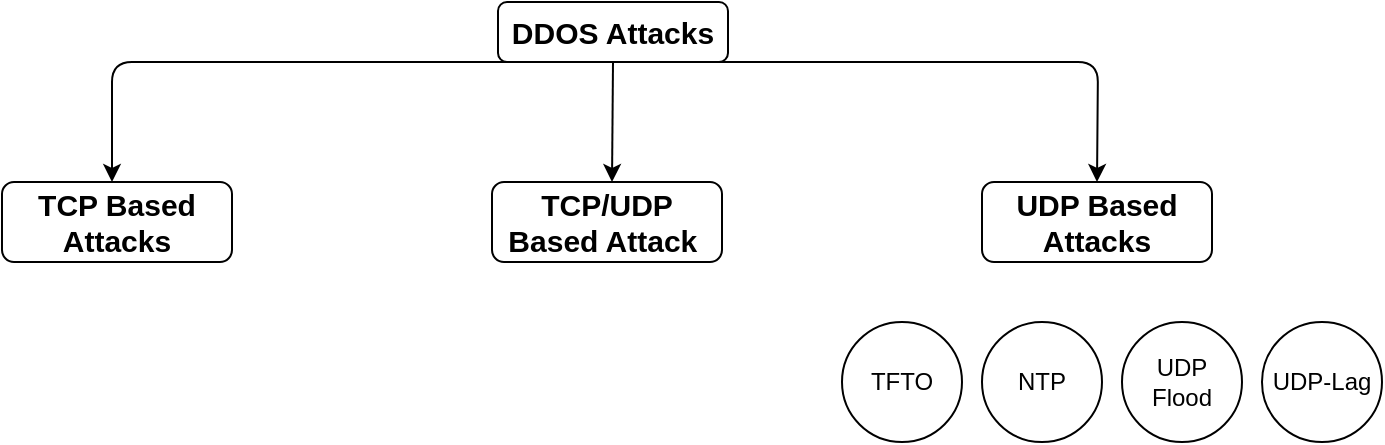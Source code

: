 <mxfile version="15.1.4" type="github">
  <diagram id="7lfphOHUjY3S9VdXCDPf" name="Page-1">
    <mxGraphModel dx="1175" dy="721" grid="1" gridSize="10" guides="1" tooltips="1" connect="1" arrows="1" fold="1" page="1" pageScale="1" pageWidth="850" pageHeight="1100" math="0" shadow="0">
      <root>
        <mxCell id="0" />
        <mxCell id="1" parent="0" />
        <mxCell id="yxyxZ8OIE2mSqDVHNegY-1" value="&lt;font style=&quot;font-size: 15px&quot;&gt;&lt;b&gt;DDOS Attacks&lt;/b&gt;&lt;/font&gt;" style="rounded=1;whiteSpace=wrap;html=1;" vertex="1" parent="1">
          <mxGeometry x="368" y="60" width="115" height="30" as="geometry" />
        </mxCell>
        <mxCell id="yxyxZ8OIE2mSqDVHNegY-5" value="" style="endArrow=classic;html=1;entryX=0.5;entryY=0;entryDx=0;entryDy=0;exitX=0.5;exitY=1;exitDx=0;exitDy=0;" edge="1" parent="1" source="yxyxZ8OIE2mSqDVHNegY-1">
          <mxGeometry width="50" height="50" relative="1" as="geometry">
            <mxPoint x="250" y="130" as="sourcePoint" />
            <mxPoint x="175" y="150" as="targetPoint" />
            <Array as="points">
              <mxPoint x="175" y="90" />
            </Array>
          </mxGeometry>
        </mxCell>
        <mxCell id="yxyxZ8OIE2mSqDVHNegY-6" value="" style="endArrow=classic;html=1;entryX=0.5;entryY=0;entryDx=0;entryDy=0;exitX=0.5;exitY=1;exitDx=0;exitDy=0;" edge="1" parent="1" source="yxyxZ8OIE2mSqDVHNegY-1" target="yxyxZ8OIE2mSqDVHNegY-12">
          <mxGeometry width="50" height="50" relative="1" as="geometry">
            <mxPoint x="805" y="130" as="sourcePoint" />
            <mxPoint x="660" y="150" as="targetPoint" />
            <Array as="points">
              <mxPoint x="668" y="90" />
            </Array>
          </mxGeometry>
        </mxCell>
        <mxCell id="yxyxZ8OIE2mSqDVHNegY-7" value="" style="endArrow=classic;html=1;exitX=0.5;exitY=1;exitDx=0;exitDy=0;" edge="1" parent="1" source="yxyxZ8OIE2mSqDVHNegY-1">
          <mxGeometry width="50" height="50" relative="1" as="geometry">
            <mxPoint x="400" y="390" as="sourcePoint" />
            <mxPoint x="425" y="150" as="targetPoint" />
          </mxGeometry>
        </mxCell>
        <mxCell id="yxyxZ8OIE2mSqDVHNegY-9" value="&lt;font style=&quot;font-size: 15px&quot;&gt;&lt;b&gt;TCP Based Attacks&lt;/b&gt;&lt;/font&gt;" style="rounded=1;whiteSpace=wrap;html=1;" vertex="1" parent="1">
          <mxGeometry x="120" y="150" width="115" height="40" as="geometry" />
        </mxCell>
        <mxCell id="yxyxZ8OIE2mSqDVHNegY-10" value="&lt;span style=&quot;font-size: 15px&quot;&gt;&lt;b&gt;TCP/UDP Based Attack&lt;span style=&quot;white-space: pre&quot;&gt;	&lt;/span&gt;&lt;/b&gt;&lt;/span&gt;" style="rounded=1;whiteSpace=wrap;html=1;" vertex="1" parent="1">
          <mxGeometry x="365" y="150" width="115" height="40" as="geometry" />
        </mxCell>
        <mxCell id="yxyxZ8OIE2mSqDVHNegY-12" value="&lt;font style=&quot;font-size: 15px&quot;&gt;&lt;b&gt;UDP Based Attacks&lt;/b&gt;&lt;/font&gt;" style="rounded=1;whiteSpace=wrap;html=1;" vertex="1" parent="1">
          <mxGeometry x="610" y="150" width="115" height="40" as="geometry" />
        </mxCell>
        <mxCell id="yxyxZ8OIE2mSqDVHNegY-21" value="" style="group" vertex="1" connectable="0" parent="1">
          <mxGeometry x="540" y="220" width="270" height="60" as="geometry" />
        </mxCell>
        <mxCell id="yxyxZ8OIE2mSqDVHNegY-13" value="UDP-Lag" style="ellipse;whiteSpace=wrap;html=1;aspect=fixed;" vertex="1" parent="yxyxZ8OIE2mSqDVHNegY-21">
          <mxGeometry x="210" width="60" height="60" as="geometry" />
        </mxCell>
        <mxCell id="yxyxZ8OIE2mSqDVHNegY-18" value="UDP Flood" style="ellipse;whiteSpace=wrap;html=1;aspect=fixed;" vertex="1" parent="yxyxZ8OIE2mSqDVHNegY-21">
          <mxGeometry x="140" width="60" height="60" as="geometry" />
        </mxCell>
        <mxCell id="yxyxZ8OIE2mSqDVHNegY-19" value="NTP" style="ellipse;whiteSpace=wrap;html=1;aspect=fixed;" vertex="1" parent="yxyxZ8OIE2mSqDVHNegY-21">
          <mxGeometry x="70" width="60" height="60" as="geometry" />
        </mxCell>
        <mxCell id="yxyxZ8OIE2mSqDVHNegY-20" value="TFTO" style="ellipse;whiteSpace=wrap;html=1;aspect=fixed;" vertex="1" parent="yxyxZ8OIE2mSqDVHNegY-21">
          <mxGeometry width="60" height="60" as="geometry" />
        </mxCell>
      </root>
    </mxGraphModel>
  </diagram>
</mxfile>
